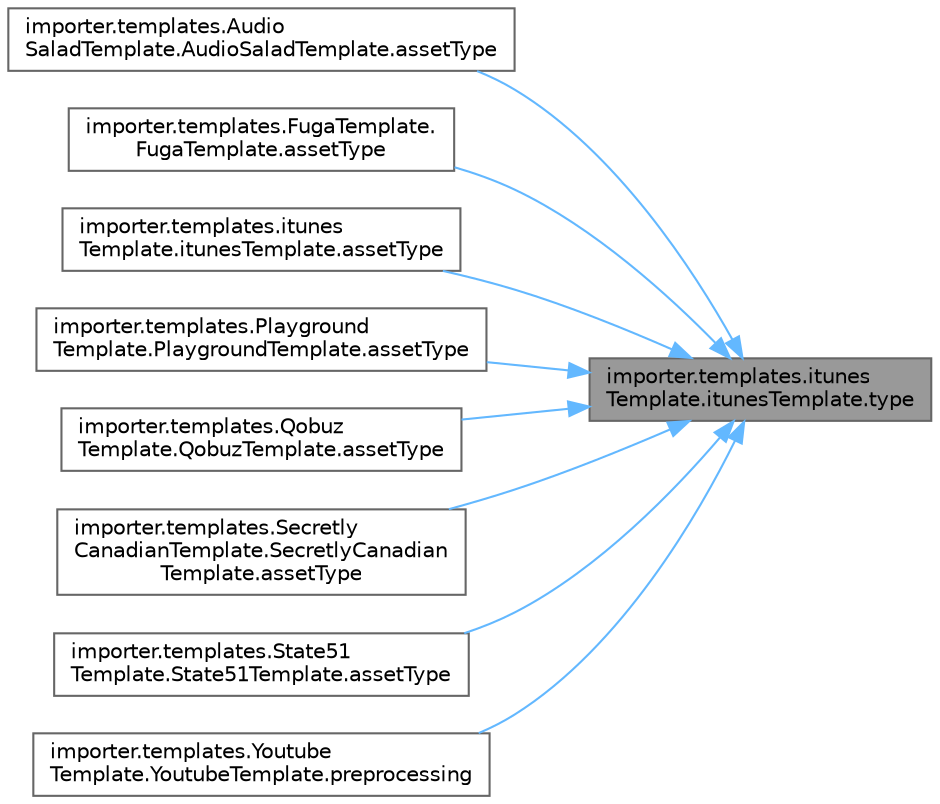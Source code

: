 digraph "importer.templates.itunesTemplate.itunesTemplate.type"
{
 // LATEX_PDF_SIZE
  bgcolor="transparent";
  edge [fontname=Helvetica,fontsize=10,labelfontname=Helvetica,labelfontsize=10];
  node [fontname=Helvetica,fontsize=10,shape=box,height=0.2,width=0.4];
  rankdir="RL";
  Node1 [id="Node000001",label="importer.templates.itunes\lTemplate.itunesTemplate.type",height=0.2,width=0.4,color="gray40", fillcolor="grey60", style="filled", fontcolor="black",tooltip=" "];
  Node1 -> Node2 [id="edge1_Node000001_Node000002",dir="back",color="steelblue1",style="solid",tooltip=" "];
  Node2 [id="Node000002",label="importer.templates.Audio\lSaladTemplate.AudioSaladTemplate.assetType",height=0.2,width=0.4,color="grey40", fillcolor="white", style="filled",URL="$classimporter_1_1templates_1_1_audio_salad_template_1_1_audio_salad_template.html#a3025c2b2b4de70128bdcd789ff99a360",tooltip=" "];
  Node1 -> Node3 [id="edge2_Node000001_Node000003",dir="back",color="steelblue1",style="solid",tooltip=" "];
  Node3 [id="Node000003",label="importer.templates.FugaTemplate.\lFugaTemplate.assetType",height=0.2,width=0.4,color="grey40", fillcolor="white", style="filled",URL="$classimporter_1_1templates_1_1_fuga_template_1_1_fuga_template.html#aebe3afb701d686e826782801e3ee9fd8",tooltip=" "];
  Node1 -> Node4 [id="edge3_Node000001_Node000004",dir="back",color="steelblue1",style="solid",tooltip=" "];
  Node4 [id="Node000004",label="importer.templates.itunes\lTemplate.itunesTemplate.assetType",height=0.2,width=0.4,color="grey40", fillcolor="white", style="filled",URL="$classimporter_1_1templates_1_1itunes_template_1_1itunes_template.html#aa6a02cc8c70eeeb2134e3472c3af9d6c",tooltip=" "];
  Node1 -> Node5 [id="edge4_Node000001_Node000005",dir="back",color="steelblue1",style="solid",tooltip=" "];
  Node5 [id="Node000005",label="importer.templates.Playground\lTemplate.PlaygroundTemplate.assetType",height=0.2,width=0.4,color="grey40", fillcolor="white", style="filled",URL="$classimporter_1_1templates_1_1_playground_template_1_1_playground_template.html#ab824af2e802c6f1c997e165d7eb0569f",tooltip=" "];
  Node1 -> Node6 [id="edge5_Node000001_Node000006",dir="back",color="steelblue1",style="solid",tooltip=" "];
  Node6 [id="Node000006",label="importer.templates.Qobuz\lTemplate.QobuzTemplate.assetType",height=0.2,width=0.4,color="grey40", fillcolor="white", style="filled",URL="$classimporter_1_1templates_1_1_qobuz_template_1_1_qobuz_template.html#a8ce338bf83fc3d444f6a4426ae5579d9",tooltip=" "];
  Node1 -> Node7 [id="edge6_Node000001_Node000007",dir="back",color="steelblue1",style="solid",tooltip=" "];
  Node7 [id="Node000007",label="importer.templates.Secretly\lCanadianTemplate.SecretlyCanadian\lTemplate.assetType",height=0.2,width=0.4,color="grey40", fillcolor="white", style="filled",URL="$classimporter_1_1templates_1_1_secretly_canadian_template_1_1_secretly_canadian_template.html#aa8fdc8b0bc7844c8f7b6c498d2370716",tooltip=" "];
  Node1 -> Node8 [id="edge7_Node000001_Node000008",dir="back",color="steelblue1",style="solid",tooltip=" "];
  Node8 [id="Node000008",label="importer.templates.State51\lTemplate.State51Template.assetType",height=0.2,width=0.4,color="grey40", fillcolor="white", style="filled",URL="$classimporter_1_1templates_1_1_state51_template_1_1_state51_template.html#a0e3f52256c1e3e2c981794ac44b6ba2f",tooltip=" "];
  Node1 -> Node9 [id="edge8_Node000001_Node000009",dir="back",color="steelblue1",style="solid",tooltip=" "];
  Node9 [id="Node000009",label="importer.templates.Youtube\lTemplate.YoutubeTemplate.preprocessing",height=0.2,width=0.4,color="grey40", fillcolor="white", style="filled",URL="$classimporter_1_1templates_1_1_youtube_template_1_1_youtube_template.html#aa7a9d51e3d6d4e3a9f4c2bb7ccc7f254",tooltip=" "];
}
